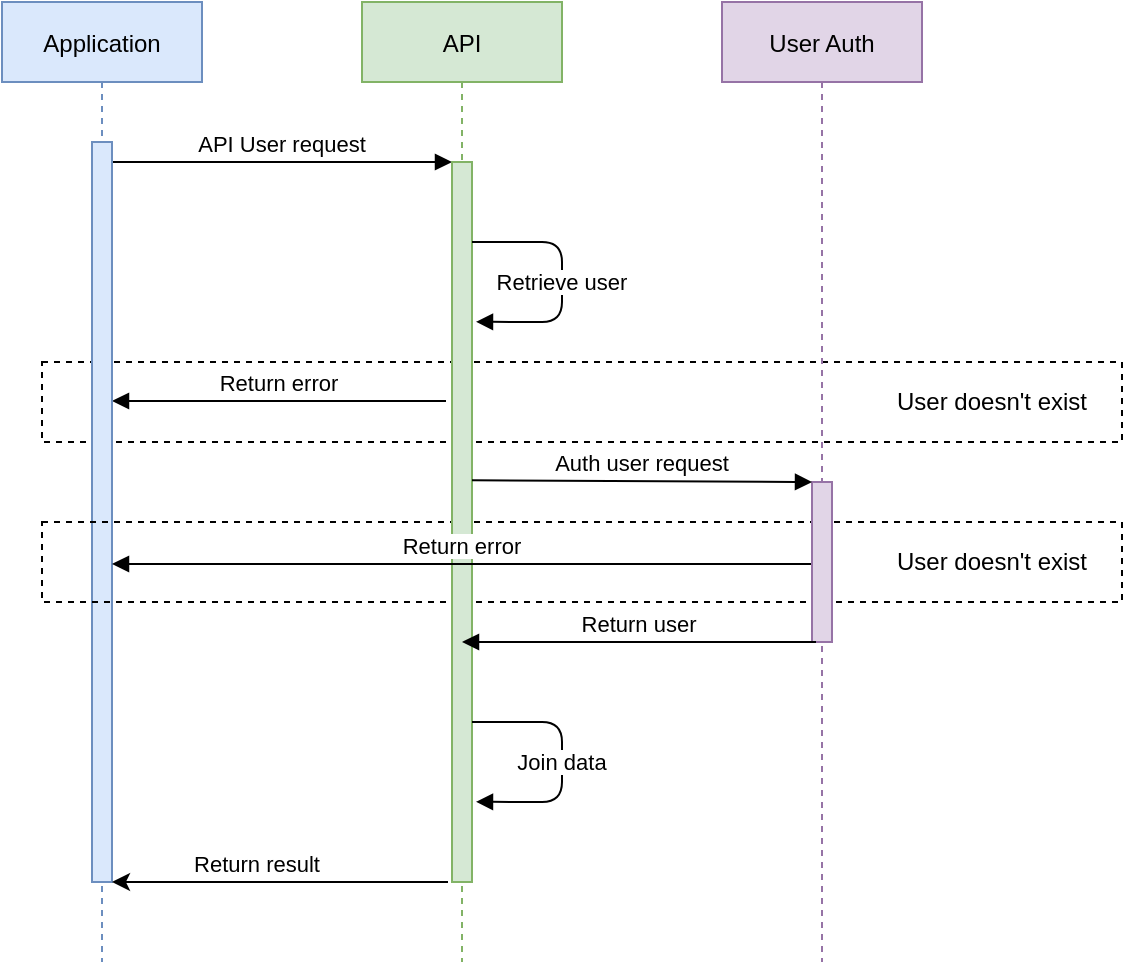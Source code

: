 <mxfile version="18.0.1" type="device"><diagram id="nbay2UpBtXhsT7y8nkir" name="Strona-1"><mxGraphModel dx="1102" dy="857" grid="1" gridSize="10" guides="1" tooltips="1" connect="1" arrows="1" fold="1" page="1" pageScale="1" pageWidth="827" pageHeight="1169" math="0" shadow="0"><root><mxCell id="0"/><mxCell id="1" parent="0"/><mxCell id="ZylKedRVOWAIY7Mmyc64-1" value="Application" style="shape=umlLifeline;perimeter=lifelinePerimeter;container=1;collapsible=0;recursiveResize=0;rounded=0;shadow=0;strokeWidth=1;fillColor=#dae8fc;strokeColor=#6c8ebf;" vertex="1" parent="1"><mxGeometry x="120" y="80" width="100" height="480" as="geometry"/></mxCell><mxCell id="ZylKedRVOWAIY7Mmyc64-16" value="" style="rounded=0;whiteSpace=wrap;html=1;dashed=1;fillColor=none;" vertex="1" parent="ZylKedRVOWAIY7Mmyc64-1"><mxGeometry x="20" y="180" width="540" height="40" as="geometry"/></mxCell><mxCell id="ZylKedRVOWAIY7Mmyc64-3" value="API User request" style="verticalAlign=bottom;endArrow=block;entryX=0;entryY=0;shadow=0;strokeWidth=1;" edge="1" parent="ZylKedRVOWAIY7Mmyc64-1"><mxGeometry relative="1" as="geometry"><mxPoint x="55" y="80" as="sourcePoint"/><mxPoint x="225" y="80" as="targetPoint"/></mxGeometry></mxCell><mxCell id="ZylKedRVOWAIY7Mmyc64-19" value="Return error" style="verticalAlign=bottom;endArrow=block;shadow=0;strokeWidth=1;exitX=-0.3;exitY=0.488;exitDx=0;exitDy=0;exitPerimeter=0;" edge="1" parent="ZylKedRVOWAIY7Mmyc64-1"><mxGeometry relative="1" as="geometry"><mxPoint x="222" y="199.5" as="sourcePoint"/><mxPoint x="55" y="199.5" as="targetPoint"/></mxGeometry></mxCell><mxCell id="ZylKedRVOWAIY7Mmyc64-21" value="User doesn't exist" style="text;html=1;strokeColor=none;fillColor=none;align=center;verticalAlign=middle;whiteSpace=wrap;rounded=0;dashed=1;" vertex="1" parent="ZylKedRVOWAIY7Mmyc64-1"><mxGeometry x="440" y="185" width="110" height="30" as="geometry"/></mxCell><mxCell id="ZylKedRVOWAIY7Mmyc64-2" value="" style="points=[];perimeter=orthogonalPerimeter;rounded=0;shadow=0;strokeWidth=1;fillColor=#dae8fc;strokeColor=#6c8ebf;" vertex="1" parent="ZylKedRVOWAIY7Mmyc64-1"><mxGeometry x="45" y="70" width="10" height="370" as="geometry"/></mxCell><mxCell id="ZylKedRVOWAIY7Mmyc64-4" value="API" style="shape=umlLifeline;perimeter=lifelinePerimeter;container=1;collapsible=0;recursiveResize=0;rounded=0;shadow=0;strokeWidth=1;fillColor=#d5e8d4;strokeColor=#82b366;" vertex="1" parent="1"><mxGeometry x="300" y="80" width="100" height="480" as="geometry"/></mxCell><mxCell id="ZylKedRVOWAIY7Mmyc64-22" value="" style="rounded=0;whiteSpace=wrap;html=1;dashed=1;fillColor=none;" vertex="1" parent="ZylKedRVOWAIY7Mmyc64-4"><mxGeometry x="-160" y="260" width="540" height="40" as="geometry"/></mxCell><mxCell id="ZylKedRVOWAIY7Mmyc64-5" value="" style="points=[];perimeter=orthogonalPerimeter;rounded=0;shadow=0;strokeWidth=1;fillColor=#d5e8d4;strokeColor=#82b366;" vertex="1" parent="ZylKedRVOWAIY7Mmyc64-4"><mxGeometry x="45" y="80" width="10" height="360" as="geometry"/></mxCell><mxCell id="ZylKedRVOWAIY7Mmyc64-20" value="Retrieve user" style="verticalAlign=bottom;endArrow=block;shadow=0;strokeWidth=1;entryX=1.2;entryY=0.714;entryDx=0;entryDy=0;entryPerimeter=0;" edge="1" parent="ZylKedRVOWAIY7Mmyc64-4"><mxGeometry x="0.154" relative="1" as="geometry"><mxPoint x="55" y="120" as="sourcePoint"/><mxPoint x="57" y="159.92" as="targetPoint"/><Array as="points"><mxPoint x="100" y="120"/><mxPoint x="100" y="160"/></Array><mxPoint as="offset"/></mxGeometry></mxCell><mxCell id="ZylKedRVOWAIY7Mmyc64-25" value="Join data" style="verticalAlign=bottom;endArrow=block;shadow=0;strokeWidth=1;entryX=1.2;entryY=0.714;entryDx=0;entryDy=0;entryPerimeter=0;" edge="1" parent="ZylKedRVOWAIY7Mmyc64-4"><mxGeometry x="0.154" relative="1" as="geometry"><mxPoint x="55" y="360" as="sourcePoint"/><mxPoint x="57" y="399.92" as="targetPoint"/><Array as="points"><mxPoint x="100" y="360"/><mxPoint x="100" y="400"/></Array><mxPoint as="offset"/></mxGeometry></mxCell><mxCell id="ZylKedRVOWAIY7Mmyc64-23" value="Return error" style="verticalAlign=bottom;endArrow=block;shadow=0;strokeWidth=1;exitX=0;exitY=0.513;exitDx=0;exitDy=0;exitPerimeter=0;" edge="1" parent="ZylKedRVOWAIY7Mmyc64-4" source="ZylKedRVOWAIY7Mmyc64-9"><mxGeometry relative="1" as="geometry"><mxPoint x="45" y="279.5" as="sourcePoint"/><mxPoint x="-125" y="281" as="targetPoint"/></mxGeometry></mxCell><mxCell id="ZylKedRVOWAIY7Mmyc64-8" value="User Auth" style="shape=umlLifeline;perimeter=lifelinePerimeter;container=1;collapsible=0;recursiveResize=0;rounded=0;shadow=0;strokeWidth=1;fillColor=#e1d5e7;strokeColor=#9673a6;" vertex="1" parent="1"><mxGeometry x="480" y="80" width="100" height="480" as="geometry"/></mxCell><mxCell id="ZylKedRVOWAIY7Mmyc64-9" value="" style="points=[];perimeter=orthogonalPerimeter;rounded=0;shadow=0;strokeWidth=1;fillColor=#e1d5e7;strokeColor=#9673a6;" vertex="1" parent="ZylKedRVOWAIY7Mmyc64-8"><mxGeometry x="45" y="240" width="10" height="80" as="geometry"/></mxCell><mxCell id="ZylKedRVOWAIY7Mmyc64-24" value="User doesn't exist" style="text;html=1;strokeColor=none;fillColor=none;align=center;verticalAlign=middle;whiteSpace=wrap;rounded=0;dashed=1;" vertex="1" parent="ZylKedRVOWAIY7Mmyc64-8"><mxGeometry x="80" y="265" width="110" height="30" as="geometry"/></mxCell><mxCell id="ZylKedRVOWAIY7Mmyc64-10" value="Return user" style="verticalAlign=bottom;endArrow=block;shadow=0;strokeWidth=1;exitX=-0.3;exitY=0.488;exitDx=0;exitDy=0;exitPerimeter=0;" edge="1" parent="1" target="ZylKedRVOWAIY7Mmyc64-4"><mxGeometry relative="1" as="geometry"><mxPoint x="527" y="400.0" as="sourcePoint"/><mxPoint x="360" y="400.0" as="targetPoint"/></mxGeometry></mxCell><mxCell id="ZylKedRVOWAIY7Mmyc64-15" value="Auth user request" style="verticalAlign=bottom;endArrow=block;shadow=0;strokeWidth=1;entryX=0;entryY=0;entryDx=0;entryDy=0;entryPerimeter=0;exitX=1;exitY=0.442;exitDx=0;exitDy=0;exitPerimeter=0;" edge="1" parent="1" source="ZylKedRVOWAIY7Mmyc64-5" target="ZylKedRVOWAIY7Mmyc64-9"><mxGeometry relative="1" as="geometry"><mxPoint x="360" y="320.06" as="sourcePoint"/><mxPoint x="529" y="320" as="targetPoint"/></mxGeometry></mxCell><mxCell id="ZylKedRVOWAIY7Mmyc64-26" value="" style="endArrow=classic;html=1;rounded=0;entryX=1;entryY=1;entryDx=0;entryDy=0;entryPerimeter=0;exitX=-0.2;exitY=1;exitDx=0;exitDy=0;exitPerimeter=0;" edge="1" parent="1" source="ZylKedRVOWAIY7Mmyc64-5" target="ZylKedRVOWAIY7Mmyc64-2"><mxGeometry width="50" height="50" relative="1" as="geometry"><mxPoint x="450" y="561" as="sourcePoint"/><mxPoint x="100" y="560.64" as="targetPoint"/></mxGeometry></mxCell><mxCell id="ZylKedRVOWAIY7Mmyc64-27" value="Return result" style="edgeLabel;html=1;align=center;verticalAlign=middle;resizable=0;points=[];" vertex="1" connectable="0" parent="ZylKedRVOWAIY7Mmyc64-26"><mxGeometry x="-0.132" y="1" relative="1" as="geometry"><mxPoint x="-23" y="-10" as="offset"/></mxGeometry></mxCell></root></mxGraphModel></diagram></mxfile>
